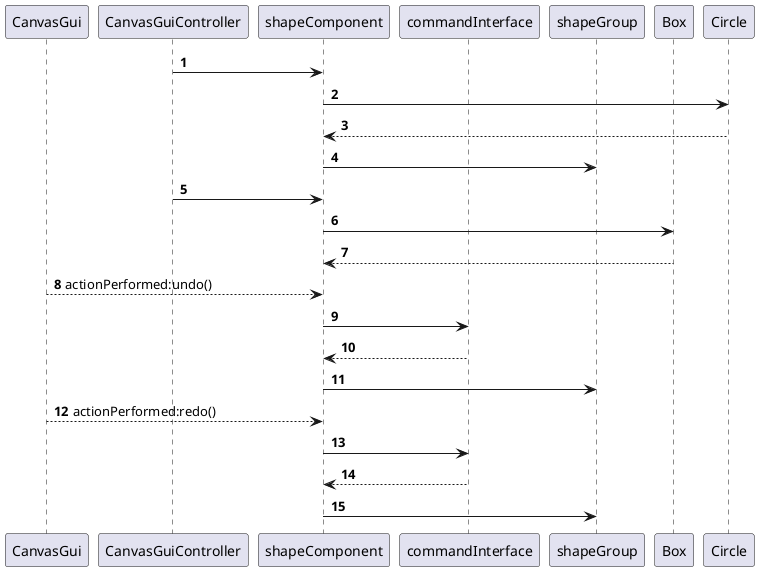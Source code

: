 @startuml
'https://plantuml.com/sequence-diagram

autonumber

participant CanvasGui
participant CanvasGuiController
participant shapeComponent
participant commandInterface
participant shapeGroup
participant Box
participant Circle

CanvasGuiController-> shapeComponent
shapeComponent -> Circle
Circle --> shapeComponent
shapeComponent->shapeGroup
CanvasGuiController-> shapeComponent
shapeComponent -> Box
Box --> shapeComponent
CanvasGui-->shapeComponent:actionPerformed:undo()
shapeComponent -> commandInterface
commandInterface-->shapeComponent
shapeComponent -> shapeGroup
CanvasGui-->shapeComponent: actionPerformed:redo()
shapeComponent -> commandInterface
commandInterface-->shapeComponent
shapeComponent -> shapeGroup











@enduml